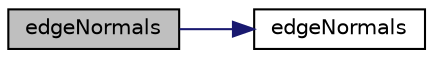 digraph "edgeNormals"
{
  bgcolor="transparent";
  edge [fontname="Helvetica",fontsize="10",labelfontname="Helvetica",labelfontsize="10"];
  node [fontname="Helvetica",fontsize="10",shape=record];
  rankdir="LR";
  Node1 [label="edgeNormals",height=0.2,width=0.4,color="black", fillcolor="grey75", style="filled", fontcolor="black"];
  Node1 -> Node2 [color="midnightblue",fontsize="10",style="solid",fontname="Helvetica"];
  Node2 [label="edgeNormals",height=0.2,width=0.4,color="black",URL="$a00711.html#affb3a0446a3e9f8ad9b4147adac09d38",tooltip="Return the indices of the normals that are adjacent to the. "];
}
